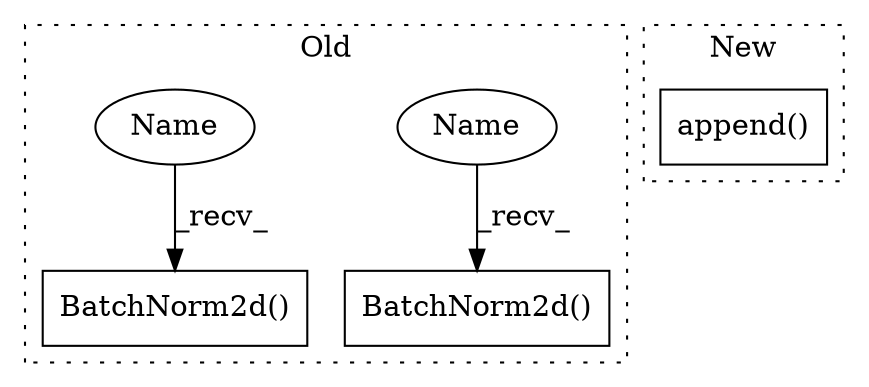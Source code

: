 digraph G {
subgraph cluster0 {
1 [label="BatchNorm2d()" a="75" s="2820,2845" l="15,1" shape="box"];
3 [label="BatchNorm2d()" a="75" s="3004,3029" l="15,1" shape="box"];
4 [label="Name" a="87" s="3004" l="2" shape="ellipse"];
5 [label="Name" a="87" s="2820" l="2" shape="ellipse"];
label = "Old";
style="dotted";
}
subgraph cluster1 {
2 [label="append()" a="75" s="3309,3351" l="18,1" shape="box"];
label = "New";
style="dotted";
}
4 -> 3 [label="_recv_"];
5 -> 1 [label="_recv_"];
}